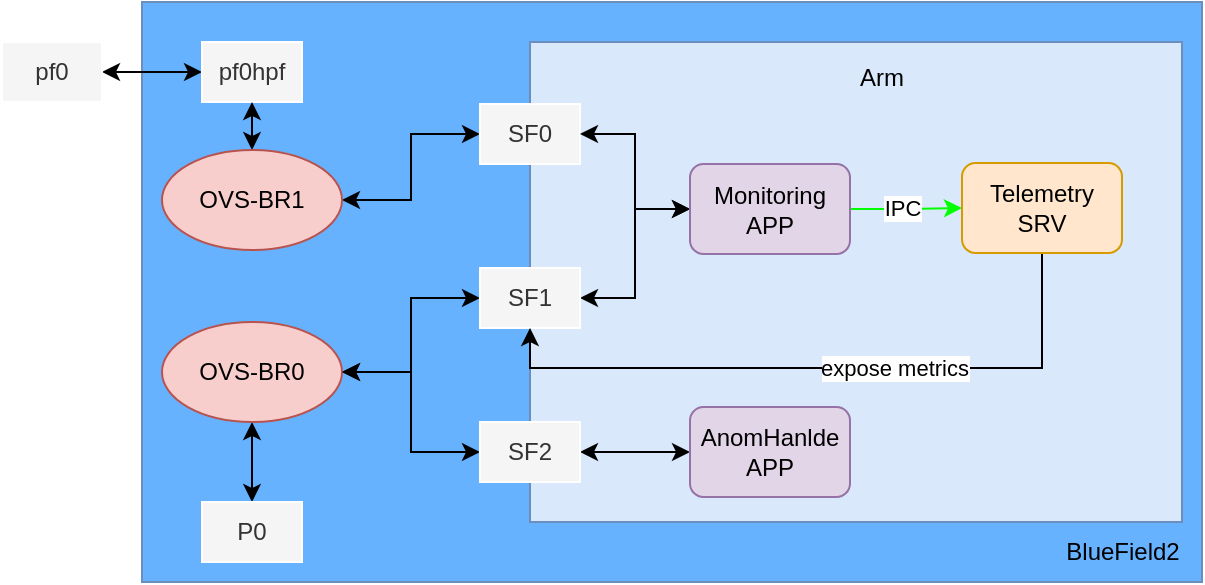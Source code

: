 <mxfile version="21.6.9" type="github">
  <diagram name="第 1 页" id="f-w1hROpVEtGUasfpLYD">
    <mxGraphModel dx="1379" dy="751" grid="1" gridSize="10" guides="1" tooltips="1" connect="1" arrows="1" fold="1" page="1" pageScale="1" pageWidth="827" pageHeight="1169" math="0" shadow="0">
      <root>
        <mxCell id="0" />
        <mxCell id="1" parent="0" />
        <mxCell id="sjk9gGX9ZU6b4HF3eAcp-3" value="" style="rounded=0;whiteSpace=wrap;html=1;fillColor=#66B2FF;strokeColor=#6c8ebf;" parent="1" vertex="1">
          <mxGeometry x="100" y="240" width="530" height="290" as="geometry" />
        </mxCell>
        <mxCell id="sjk9gGX9ZU6b4HF3eAcp-4" value="BlueField2" style="text;html=1;strokeColor=none;fillColor=none;align=center;verticalAlign=middle;whiteSpace=wrap;rounded=0;" parent="1" vertex="1">
          <mxGeometry x="470" y="373" width="60" height="30" as="geometry" />
        </mxCell>
        <mxCell id="sjk9gGX9ZU6b4HF3eAcp-5" style="edgeStyle=orthogonalEdgeStyle;rounded=0;orthogonalLoop=1;jettySize=auto;html=1;exitX=1;exitY=0.5;exitDx=0;exitDy=0;entryX=0;entryY=0.5;entryDx=0;entryDy=0;startArrow=classic;startFill=1;endArrow=classic;endFill=1;" parent="1" source="sjk9gGX9ZU6b4HF3eAcp-6" target="sjk9gGX9ZU6b4HF3eAcp-7" edge="1">
          <mxGeometry relative="1" as="geometry" />
        </mxCell>
        <mxCell id="sjk9gGX9ZU6b4HF3eAcp-6" value="pf0" style="rounded=0;whiteSpace=wrap;html=1;fillColor=#f5f5f5;fontColor=#333333;strokeColor=#FFFFFF;" parent="1" vertex="1">
          <mxGeometry x="30" y="260" width="50" height="30" as="geometry" />
        </mxCell>
        <mxCell id="sjk9gGX9ZU6b4HF3eAcp-7" value="pf0hpf" style="rounded=0;whiteSpace=wrap;html=1;fillColor=#f5f5f5;fontColor=#333333;strokeColor=#FFFFFF;" parent="1" vertex="1">
          <mxGeometry x="130" y="260" width="50" height="30" as="geometry" />
        </mxCell>
        <mxCell id="sjk9gGX9ZU6b4HF3eAcp-8" value="" style="rounded=0;whiteSpace=wrap;html=1;fillColor=#dae8fc;strokeColor=#6c8ebf;" parent="1" vertex="1">
          <mxGeometry x="294" y="260" width="326" height="240" as="geometry" />
        </mxCell>
        <mxCell id="sjk9gGX9ZU6b4HF3eAcp-9" value="Arm" style="text;html=1;strokeColor=none;fillColor=none;align=center;verticalAlign=middle;whiteSpace=wrap;rounded=0;" parent="1" vertex="1">
          <mxGeometry x="440" y="262.5" width="60" height="30" as="geometry" />
        </mxCell>
        <mxCell id="sjk9gGX9ZU6b4HF3eAcp-10" style="edgeStyle=orthogonalEdgeStyle;rounded=0;orthogonalLoop=1;jettySize=auto;html=1;exitX=0.5;exitY=0;exitDx=0;exitDy=0;entryX=0.5;entryY=1;entryDx=0;entryDy=0;startArrow=classic;startFill=1;" parent="1" source="2AEfRt7zGCj3sC36dEaS-5" target="sjk9gGX9ZU6b4HF3eAcp-7" edge="1">
          <mxGeometry relative="1" as="geometry">
            <mxPoint x="155" y="314" as="sourcePoint" />
          </mxGeometry>
        </mxCell>
        <mxCell id="sjk9gGX9ZU6b4HF3eAcp-12" style="edgeStyle=orthogonalEdgeStyle;rounded=0;orthogonalLoop=1;jettySize=auto;html=1;exitX=0.5;exitY=1;exitDx=0;exitDy=0;startArrow=classic;startFill=1;" parent="1" source="2AEfRt7zGCj3sC36dEaS-3" target="sjk9gGX9ZU6b4HF3eAcp-19" edge="1">
          <mxGeometry relative="1" as="geometry">
            <mxPoint x="155" y="420" as="sourcePoint" />
          </mxGeometry>
        </mxCell>
        <mxCell id="sjk9gGX9ZU6b4HF3eAcp-13" style="edgeStyle=orthogonalEdgeStyle;rounded=0;orthogonalLoop=1;jettySize=auto;html=1;exitX=1;exitY=0.5;exitDx=0;exitDy=0;entryX=0;entryY=0.5;entryDx=0;entryDy=0;startArrow=classic;startFill=1;" parent="1" source="2AEfRt7zGCj3sC36dEaS-3" target="sjk9gGX9ZU6b4HF3eAcp-18" edge="1">
          <mxGeometry relative="1" as="geometry">
            <mxPoint x="190" y="410" as="sourcePoint" />
          </mxGeometry>
        </mxCell>
        <mxCell id="sjk9gGX9ZU6b4HF3eAcp-15" style="edgeStyle=orthogonalEdgeStyle;rounded=0;orthogonalLoop=1;jettySize=auto;html=1;exitX=0;exitY=0.5;exitDx=0;exitDy=0;entryX=1;entryY=0.5;entryDx=0;entryDy=0;startArrow=classic;startFill=1;" parent="1" source="sjk9gGX9ZU6b4HF3eAcp-16" target="2AEfRt7zGCj3sC36dEaS-5" edge="1">
          <mxGeometry relative="1" as="geometry">
            <mxPoint x="190" y="324" as="targetPoint" />
          </mxGeometry>
        </mxCell>
        <mxCell id="sjk9gGX9ZU6b4HF3eAcp-16" value="SF0" style="rounded=0;whiteSpace=wrap;html=1;fillColor=#f5f5f5;fontColor=#333333;strokeColor=#FFFFFF;" parent="1" vertex="1">
          <mxGeometry x="269" y="291" width="50" height="30" as="geometry" />
        </mxCell>
        <mxCell id="sjk9gGX9ZU6b4HF3eAcp-17" style="edgeStyle=orthogonalEdgeStyle;rounded=0;orthogonalLoop=1;jettySize=auto;html=1;exitX=1;exitY=0.5;exitDx=0;exitDy=0;entryX=0;entryY=0.5;entryDx=0;entryDy=0;startArrow=classic;startFill=1;" parent="1" source="sjk9gGX9ZU6b4HF3eAcp-18" target="sjk9gGX9ZU6b4HF3eAcp-21" edge="1">
          <mxGeometry relative="1" as="geometry" />
        </mxCell>
        <mxCell id="sjk9gGX9ZU6b4HF3eAcp-18" value="SF1" style="rounded=0;whiteSpace=wrap;html=1;fillColor=#f5f5f5;fontColor=#333333;strokeColor=#FFFFFF;" parent="1" vertex="1">
          <mxGeometry x="269" y="373" width="50" height="30" as="geometry" />
        </mxCell>
        <mxCell id="sjk9gGX9ZU6b4HF3eAcp-19" value="P0" style="rounded=0;whiteSpace=wrap;html=1;fillColor=#f5f5f5;fontColor=#333333;strokeColor=#FFFFFF;" parent="1" vertex="1">
          <mxGeometry x="130" y="490" width="50" height="30" as="geometry" />
        </mxCell>
        <mxCell id="sjk9gGX9ZU6b4HF3eAcp-20" style="edgeStyle=orthogonalEdgeStyle;rounded=0;orthogonalLoop=1;jettySize=auto;html=1;exitX=0;exitY=0.5;exitDx=0;exitDy=0;startArrow=classic;startFill=1;entryX=1;entryY=0.5;entryDx=0;entryDy=0;" parent="1" source="sjk9gGX9ZU6b4HF3eAcp-21" target="sjk9gGX9ZU6b4HF3eAcp-16" edge="1">
          <mxGeometry relative="1" as="geometry" />
        </mxCell>
        <mxCell id="2AEfRt7zGCj3sC36dEaS-8" style="edgeStyle=orthogonalEdgeStyle;rounded=0;orthogonalLoop=1;jettySize=auto;html=1;exitX=1;exitY=0.5;exitDx=0;exitDy=0;entryX=0;entryY=0.5;entryDx=0;entryDy=0;strokeColor=#00FF00;" edge="1" parent="1" source="sjk9gGX9ZU6b4HF3eAcp-21" target="2AEfRt7zGCj3sC36dEaS-7">
          <mxGeometry relative="1" as="geometry" />
        </mxCell>
        <mxCell id="2AEfRt7zGCj3sC36dEaS-9" value="IPC" style="edgeLabel;html=1;align=center;verticalAlign=middle;resizable=0;points=[];" vertex="1" connectable="0" parent="2AEfRt7zGCj3sC36dEaS-8">
          <mxGeometry x="-0.071" y="1" relative="1" as="geometry">
            <mxPoint as="offset" />
          </mxGeometry>
        </mxCell>
        <mxCell id="sjk9gGX9ZU6b4HF3eAcp-21" value="Monitoring&lt;br&gt;APP" style="rounded=1;whiteSpace=wrap;html=1;fillColor=#e1d5e7;strokeColor=#9673a6;" parent="1" vertex="1">
          <mxGeometry x="374" y="321" width="80" height="45" as="geometry" />
        </mxCell>
        <mxCell id="2AEfRt7zGCj3sC36dEaS-3" value="OVS-BR0" style="ellipse;whiteSpace=wrap;html=1;fillColor=#f8cecc;strokeColor=#b85450;" vertex="1" parent="1">
          <mxGeometry x="110" y="400" width="90" height="50" as="geometry" />
        </mxCell>
        <mxCell id="2AEfRt7zGCj3sC36dEaS-5" value="OVS-BR1" style="ellipse;whiteSpace=wrap;html=1;fillColor=#f8cecc;strokeColor=#b85450;" vertex="1" parent="1">
          <mxGeometry x="110" y="314" width="90" height="50" as="geometry" />
        </mxCell>
        <mxCell id="2AEfRt7zGCj3sC36dEaS-10" style="edgeStyle=orthogonalEdgeStyle;rounded=0;orthogonalLoop=1;jettySize=auto;html=1;exitX=0.5;exitY=1;exitDx=0;exitDy=0;entryX=0.5;entryY=1;entryDx=0;entryDy=0;" edge="1" parent="1" source="2AEfRt7zGCj3sC36dEaS-7" target="sjk9gGX9ZU6b4HF3eAcp-18">
          <mxGeometry relative="1" as="geometry" />
        </mxCell>
        <mxCell id="2AEfRt7zGCj3sC36dEaS-11" value="expose metrics" style="edgeLabel;html=1;align=center;verticalAlign=middle;resizable=0;points=[];" vertex="1" connectable="0" parent="2AEfRt7zGCj3sC36dEaS-10">
          <mxGeometry x="-0.209" relative="1" as="geometry">
            <mxPoint as="offset" />
          </mxGeometry>
        </mxCell>
        <mxCell id="2AEfRt7zGCj3sC36dEaS-7" value="Telemetry&lt;br&gt;SRV" style="rounded=1;whiteSpace=wrap;html=1;fillColor=#ffe6cc;strokeColor=#d79b00;" vertex="1" parent="1">
          <mxGeometry x="510" y="320.5" width="80" height="45" as="geometry" />
        </mxCell>
        <mxCell id="2AEfRt7zGCj3sC36dEaS-14" style="edgeStyle=orthogonalEdgeStyle;rounded=0;orthogonalLoop=1;jettySize=auto;html=1;exitX=0;exitY=0.5;exitDx=0;exitDy=0;entryX=1;entryY=0.5;entryDx=0;entryDy=0;startArrow=classic;startFill=1;" edge="1" parent="1" source="2AEfRt7zGCj3sC36dEaS-13" target="2AEfRt7zGCj3sC36dEaS-3">
          <mxGeometry relative="1" as="geometry" />
        </mxCell>
        <mxCell id="2AEfRt7zGCj3sC36dEaS-16" style="edgeStyle=orthogonalEdgeStyle;rounded=0;orthogonalLoop=1;jettySize=auto;html=1;exitX=1;exitY=0.5;exitDx=0;exitDy=0;entryX=0;entryY=0.5;entryDx=0;entryDy=0;startArrow=classic;startFill=1;" edge="1" parent="1" source="2AEfRt7zGCj3sC36dEaS-13" target="2AEfRt7zGCj3sC36dEaS-15">
          <mxGeometry relative="1" as="geometry" />
        </mxCell>
        <mxCell id="2AEfRt7zGCj3sC36dEaS-13" value="SF2" style="rounded=0;whiteSpace=wrap;html=1;fillColor=#f5f5f5;fontColor=#333333;strokeColor=#FFFFFF;" vertex="1" parent="1">
          <mxGeometry x="269" y="450" width="50" height="30" as="geometry" />
        </mxCell>
        <mxCell id="2AEfRt7zGCj3sC36dEaS-15" value="AnomHanlde&lt;br&gt;APP" style="rounded=1;whiteSpace=wrap;html=1;fillColor=#e1d5e7;strokeColor=#9673a6;" vertex="1" parent="1">
          <mxGeometry x="374" y="442.5" width="80" height="45" as="geometry" />
        </mxCell>
        <mxCell id="2AEfRt7zGCj3sC36dEaS-17" value="BlueField2" style="text;html=1;align=center;verticalAlign=middle;resizable=0;points=[];autosize=1;strokeColor=none;fillColor=none;" vertex="1" parent="1">
          <mxGeometry x="550" y="500" width="80" height="30" as="geometry" />
        </mxCell>
      </root>
    </mxGraphModel>
  </diagram>
</mxfile>
